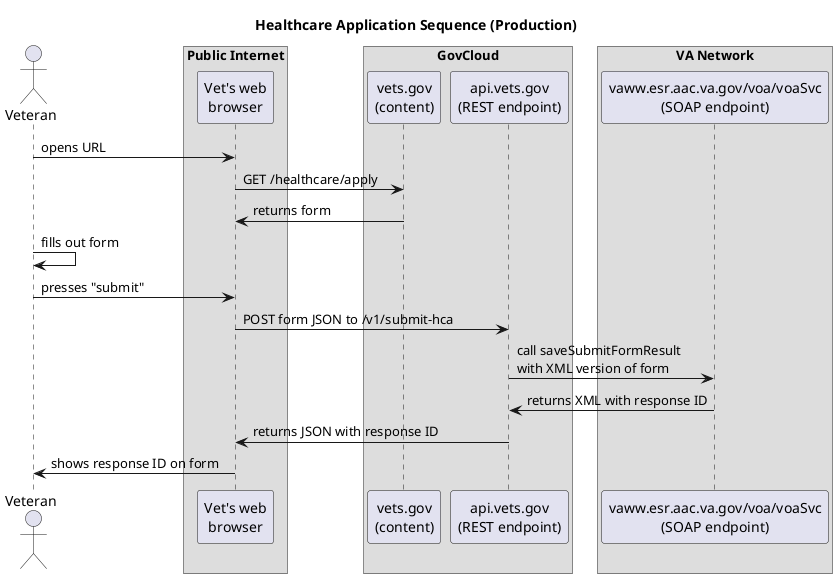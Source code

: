 @startuml
title Healthcare Application Sequence (Production)
actor Veteran as vet

box "Public Internet"
participant "Vet's web\nbrowser" as browser
end box

box "GovCloud"
participant "vets.gov\n(content)" as vetsgov
participant "api.vets.gov\n(REST endpoint)" as vetrest
end box

box "VA Network"
participant "vaww.esr.aac.va.gov/voa/voaSvc\n(SOAP endpoint)" as vetsoap
end box

vet -> browser : opens URL
browser -> vetsgov : GET /healthcare/apply
vetsgov -> browser : returns form
vet -> vet : fills out form
vet -> browser : presses "submit"
browser -> vetrest : POST form JSON to /v1/submit-hca
vetrest -> vetsoap : call saveSubmitFormResult\nwith XML version of form
vetsoap -> vetrest : returns XML with response ID
vetrest -> browser : returns JSON with response ID
browser -> vet : shows response ID on form
@enduml
